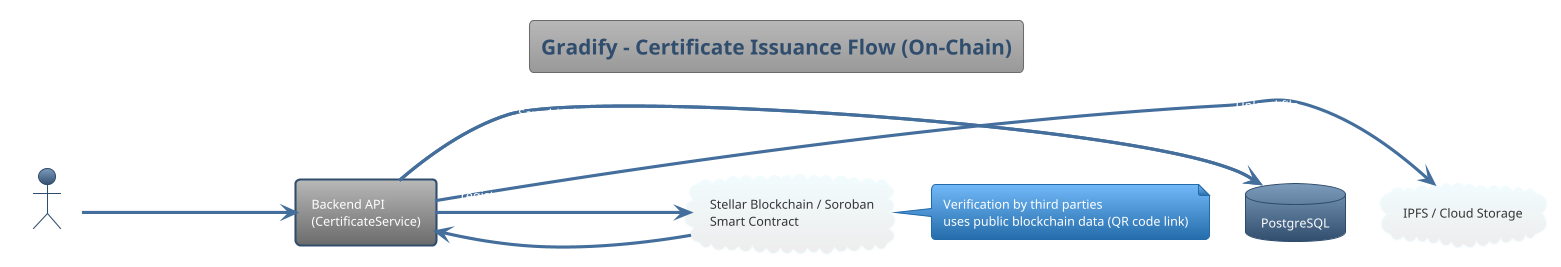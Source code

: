 @startuml
!theme spacelab
title Gradify - Certificate Issuance Flow (On-Chain)

actor Institution
database "PostgreSQL" as DB
cloud "IPFS / Cloud Storage" as Storage
rectangle "Backend API\n(CertificateService)" as BE
cloud "Stellar Blockchain / Soroban\nSmart Contract" as Blockchain

Institution -> BE : Create Certificate (off-chain)
BE -> Storage : Upload file\nget file hash
BE -> DB : Save certificate metadata
BE -> Blockchain : registerCertificate(hash, metadata)
Blockchain -> BE : Return tx_hash
BE -> DB : Save blockchain tx_hash

note right: Verification by third parties\nuses public blockchain data (QR code link)

@enduml
